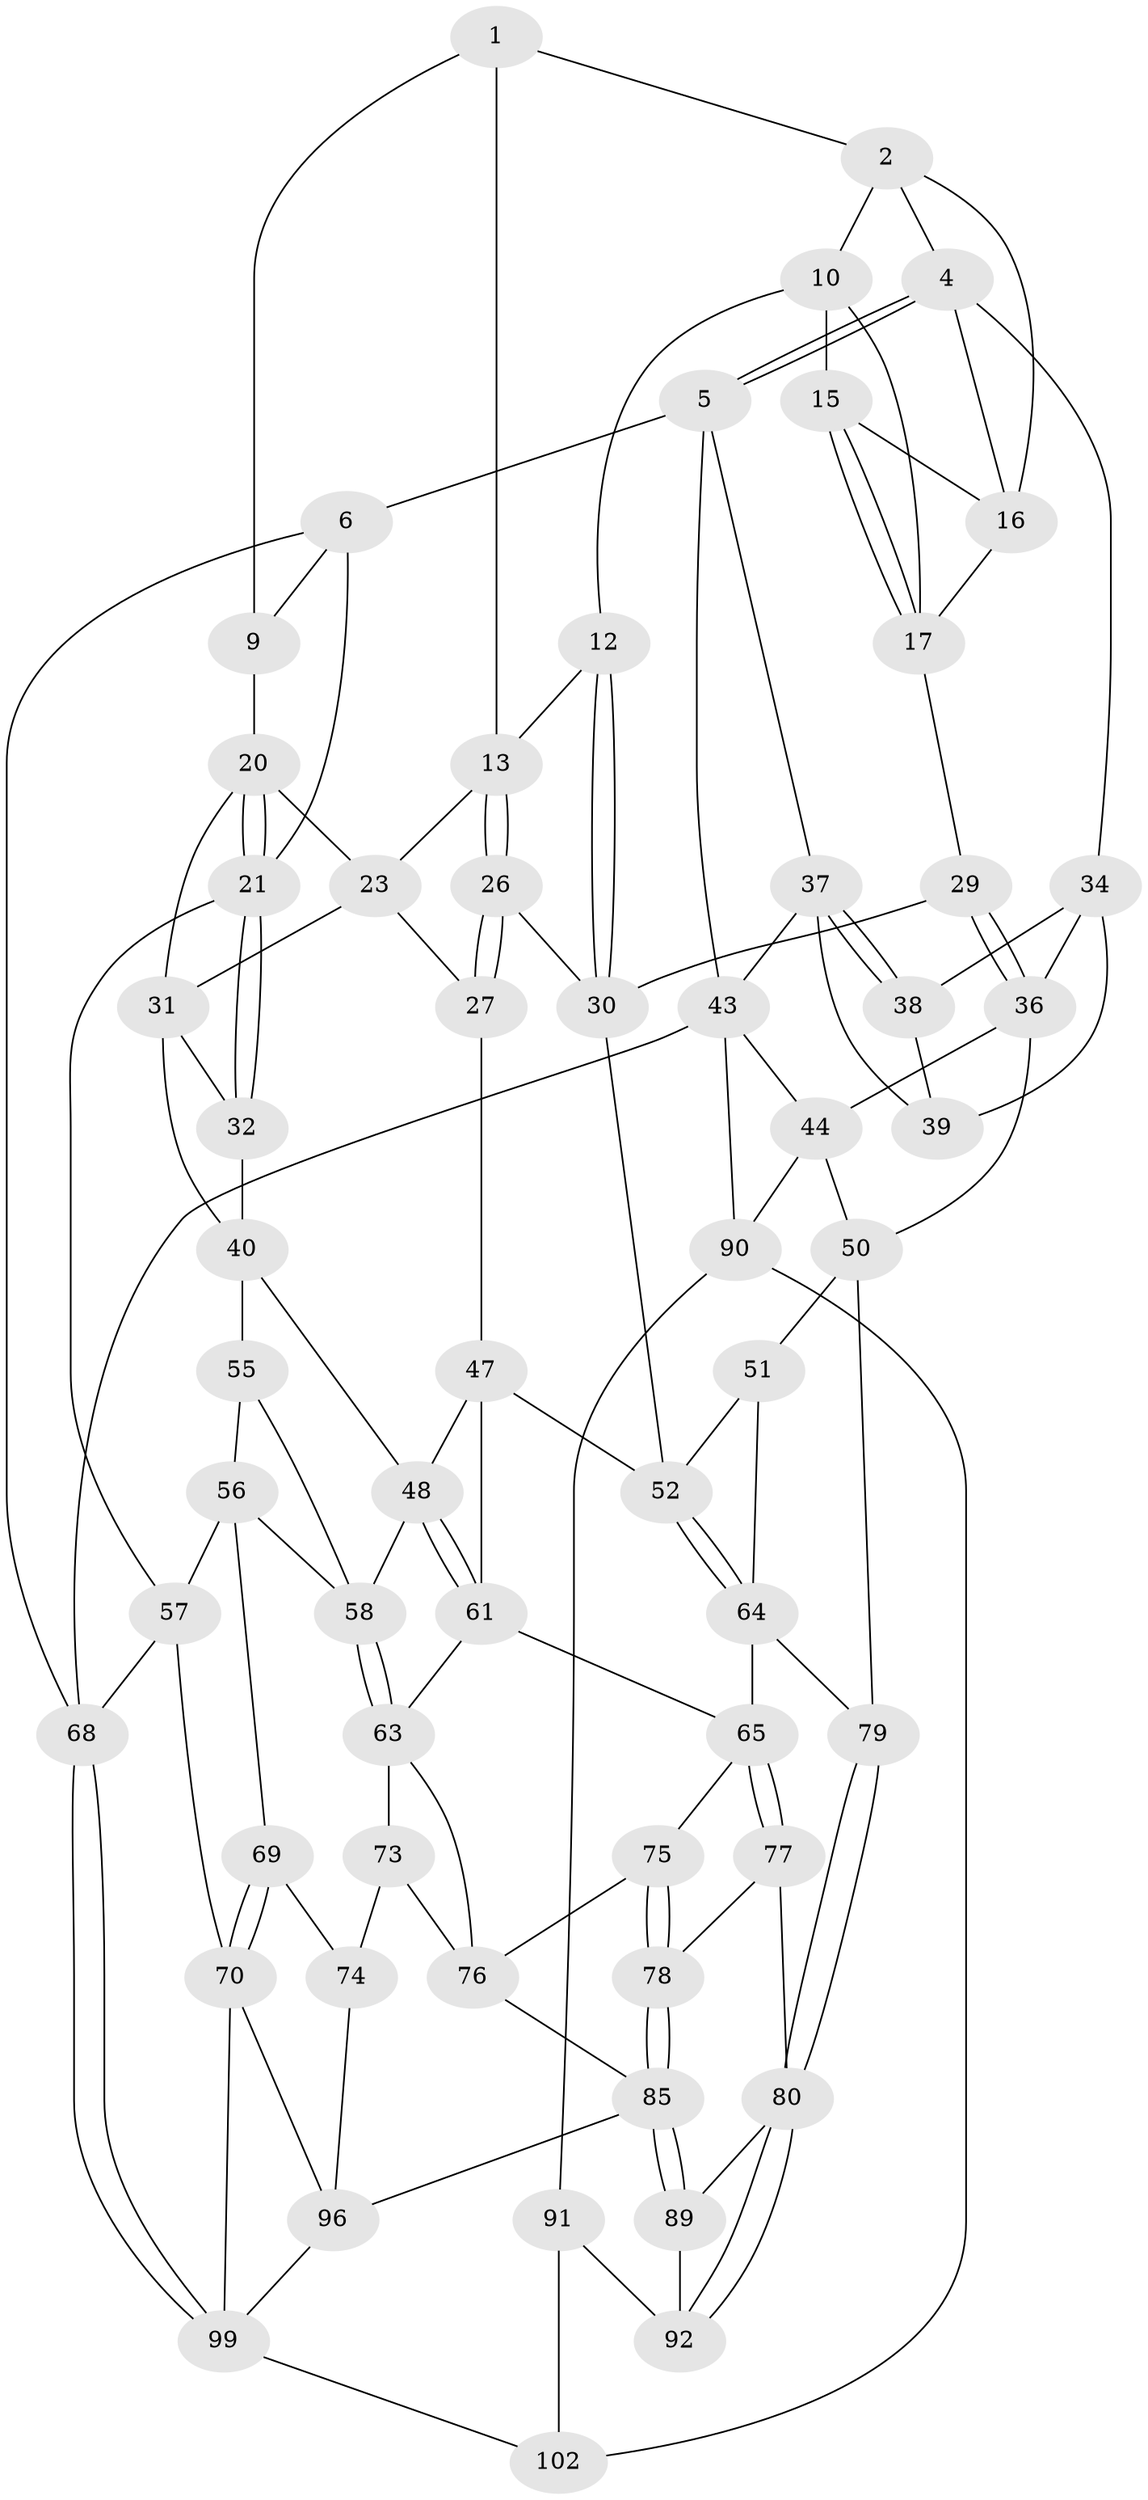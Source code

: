 // original degree distribution, {3: 0.0196078431372549, 4: 0.23529411764705882, 5: 0.5294117647058824, 6: 0.21568627450980393}
// Generated by graph-tools (version 1.1) at 2025/11/02/21/25 10:11:13]
// undirected, 61 vertices, 131 edges
graph export_dot {
graph [start="1"]
  node [color=gray90,style=filled];
  1 [pos="+0.46565640920269974+0",super="+8"];
  2 [pos="+0.5000583435703444+0",super="+3"];
  4 [pos="+1+0",super="+25"];
  5 [pos="+1+0"];
  6 [pos="+0+0",super="+7"];
  9 [pos="+0.21392550144084846+0.05669355677742253"];
  10 [pos="+0.5997630016623482+0.02793208997706586",super="+11"];
  12 [pos="+0.5659801836458057+0.22158040280561123"];
  13 [pos="+0.5283288675367679+0.23709141121027208",super="+14"];
  15 [pos="+0.7487248295483335+0.05601326880581549"];
  16 [pos="+0.7577706379522076+0.0477157416669385",super="+18"];
  17 [pos="+0.6955412856072346+0.16203937327456644",super="+19"];
  20 [pos="+0.2069246598818242+0.07744582719277095",super="+24"];
  21 [pos="+0+0.20706688254382036",super="+22"];
  23 [pos="+0.32168632006164843+0.20590353447299703",super="+28"];
  26 [pos="+0.5015648077678035+0.32834241152963367"];
  27 [pos="+0.3454256445074068+0.3530114233235404"];
  29 [pos="+0.7501759307682947+0.35070047069088417"];
  30 [pos="+0.7397720247244475+0.3496205311319153",super="+46"];
  31 [pos="+0.18788405721037132+0.24730268813725653",super="+33"];
  32 [pos="+0.16173208565356575+0.2590356930902322"];
  34 [pos="+0.8799743555057928+0.207471146074994",super="+35"];
  36 [pos="+0.7747421620248216+0.37903242386651215",super="+45"];
  37 [pos="+1+0.30961498153213585",super="+42"];
  38 [pos="+0.8816387383579677+0.209076193748811"];
  39 [pos="+0.9191022172886671+0.32690261539165894"];
  40 [pos="+0.20426034013372116+0.3958187989021124",super="+41"];
  43 [pos="+1+0.5205534607817124",super="+82"];
  44 [pos="+1+0.5226826750256137",super="+84"];
  47 [pos="+0.3367028249375843+0.37876664014831646",super="+54"];
  48 [pos="+0.30296870438101803+0.4382589598808266",super="+49"];
  50 [pos="+0.7537482647386032+0.5525868481395494",super="+83"];
  51 [pos="+0.571444939306445+0.48831968483056976"];
  52 [pos="+0.5496569463528934+0.4709177124569625",super="+53"];
  55 [pos="+0.1459630188527221+0.41729411180342285"];
  56 [pos="+0.07837405447401194+0.4127412925604359",super="+60"];
  57 [pos="+0+0.2512774105277651",super="+67"];
  58 [pos="+0.2329964690927292+0.5443225099849849",super="+59"];
  61 [pos="+0.39157948901602985+0.5132045007902447",super="+62"];
  63 [pos="+0.23943623269183553+0.5872918669665574",super="+72"];
  64 [pos="+0.48501579490822955+0.5981645818485476",super="+71"];
  65 [pos="+0.4762543785419021+0.6059579013666371",super="+66"];
  68 [pos="+0+1"];
  69 [pos="+0+0.6571859454905341"];
  70 [pos="+0+0.664810430841649",super="+97"];
  73 [pos="+0.22444050406139104+0.6247474656483737",super="+88"];
  74 [pos="+0.10556316439669147+0.6733840156650904",super="+93"];
  75 [pos="+0.35868551885283406+0.6622194076926617"];
  76 [pos="+0.30398705706927087+0.6463550931114501",super="+87"];
  77 [pos="+0.4566179681206882+0.6813915909777218"];
  78 [pos="+0.36628350216143685+0.6702826185168785"];
  79 [pos="+0.5989054930936534+0.690035644681887"];
  80 [pos="+0.550072513124744+0.7410888971612482",super="+81"];
  85 [pos="+0.3466261929156572+0.853990174765008",super="+86"];
  89 [pos="+0.380689080902507+0.8525706965837639"];
  90 [pos="+0.8016118793614854+0.8740581169465951",super="+94"];
  91 [pos="+0.62712353274552+0.8777104048303741",super="+101"];
  92 [pos="+0.6010052836754356+0.8626462476492095",super="+95"];
  96 [pos="+0.12599799511137105+0.8794936463508628",super="+98"];
  99 [pos="+0+1",super="+100"];
  102 [pos="+0.5199197374519691+1"];
  1 -- 2;
  1 -- 9;
  1 -- 13;
  2 -- 10;
  2 -- 16;
  2 -- 4;
  4 -- 5;
  4 -- 5;
  4 -- 16;
  4 -- 34;
  5 -- 6;
  5 -- 37;
  5 -- 43;
  6 -- 68;
  6 -- 21;
  6 -- 9;
  9 -- 20;
  10 -- 15;
  10 -- 17;
  10 -- 12;
  12 -- 13;
  12 -- 30;
  12 -- 30;
  13 -- 26;
  13 -- 26;
  13 -- 23;
  15 -- 16;
  15 -- 17;
  15 -- 17;
  16 -- 17;
  17 -- 29;
  20 -- 21;
  20 -- 21;
  20 -- 31;
  20 -- 23;
  21 -- 32;
  21 -- 32;
  21 -- 57;
  23 -- 27;
  23 -- 31;
  26 -- 27;
  26 -- 27;
  26 -- 30;
  27 -- 47;
  29 -- 30;
  29 -- 36;
  29 -- 36;
  30 -- 52;
  31 -- 32;
  31 -- 40;
  32 -- 40;
  34 -- 38;
  34 -- 36;
  34 -- 39;
  36 -- 50;
  36 -- 44;
  37 -- 38;
  37 -- 38;
  37 -- 43;
  37 -- 39;
  38 -- 39;
  40 -- 55;
  40 -- 48;
  43 -- 44;
  43 -- 90;
  43 -- 68;
  44 -- 50;
  44 -- 90;
  47 -- 48;
  47 -- 61;
  47 -- 52;
  48 -- 61;
  48 -- 61;
  48 -- 58;
  50 -- 51;
  50 -- 79;
  51 -- 52;
  51 -- 64;
  52 -- 64;
  52 -- 64;
  55 -- 56;
  55 -- 58;
  56 -- 57;
  56 -- 69;
  56 -- 58;
  57 -- 68;
  57 -- 70;
  58 -- 63;
  58 -- 63;
  61 -- 63;
  61 -- 65;
  63 -- 73;
  63 -- 76;
  64 -- 65;
  64 -- 79;
  65 -- 77;
  65 -- 77;
  65 -- 75;
  68 -- 99;
  68 -- 99;
  69 -- 70;
  69 -- 70;
  69 -- 74;
  70 -- 96;
  70 -- 99;
  73 -- 74 [weight=2];
  73 -- 76;
  74 -- 96;
  75 -- 76;
  75 -- 78;
  75 -- 78;
  76 -- 85;
  77 -- 78;
  77 -- 80;
  78 -- 85;
  78 -- 85;
  79 -- 80;
  79 -- 80;
  80 -- 92;
  80 -- 92;
  80 -- 89;
  85 -- 89;
  85 -- 89;
  85 -- 96;
  89 -- 92;
  90 -- 91;
  90 -- 102;
  91 -- 92 [weight=2];
  91 -- 102;
  96 -- 99;
  99 -- 102;
}
